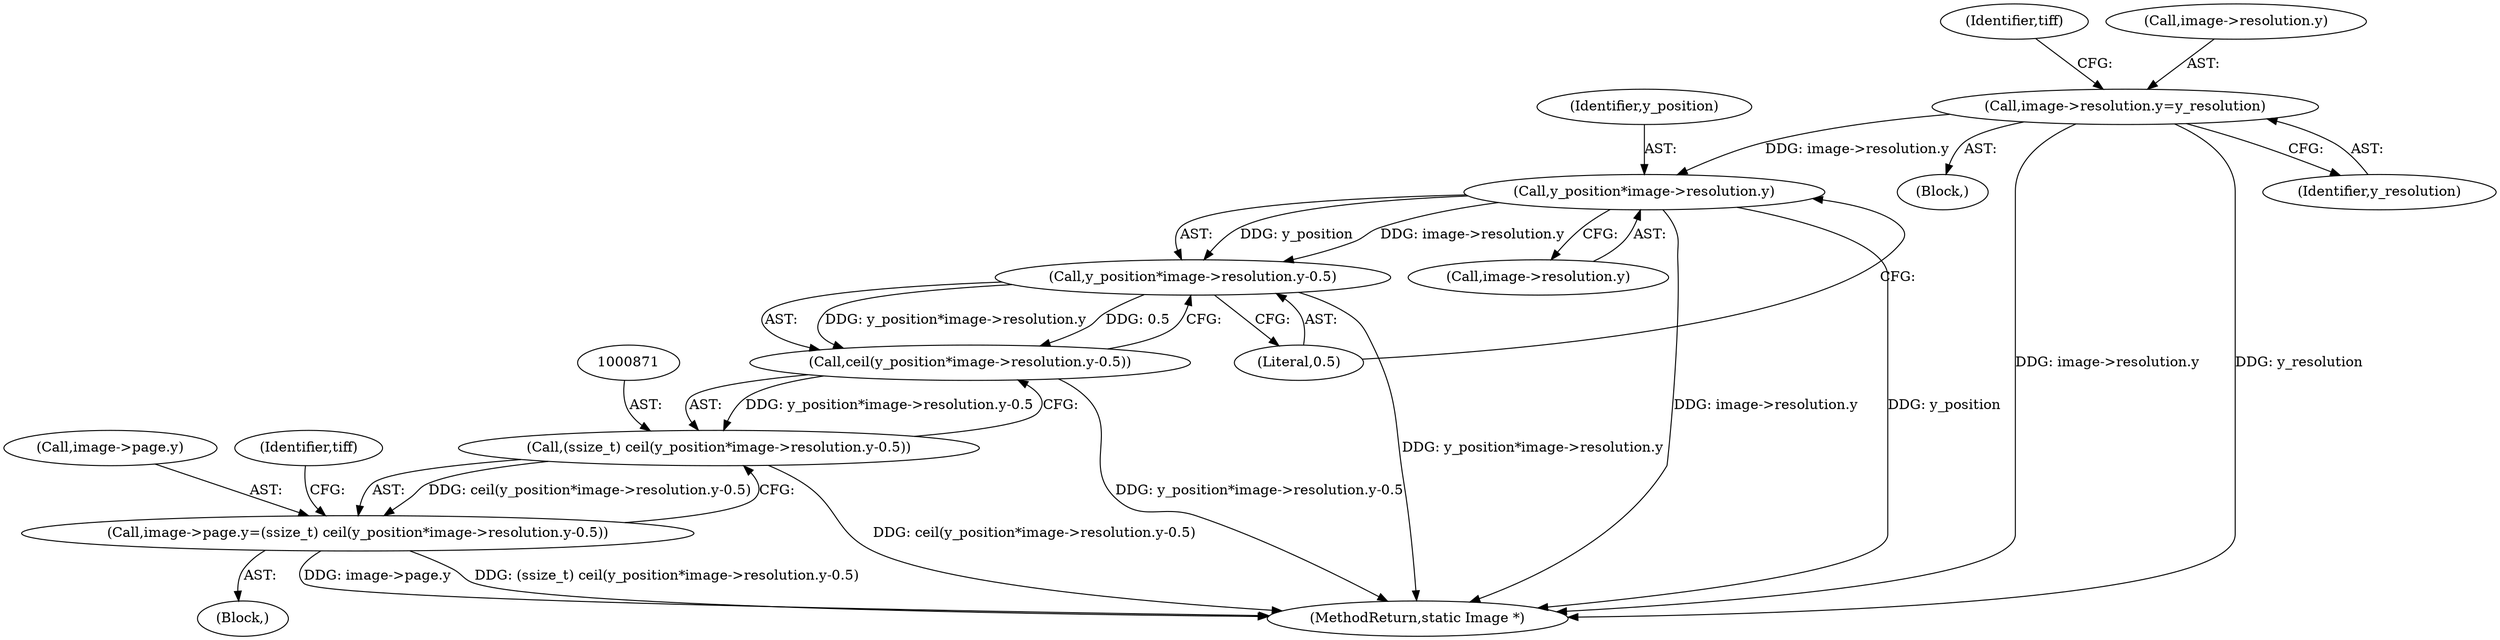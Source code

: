 digraph "0_ImageMagick_6e48aa92ff4e6e95424300ecd52a9ea453c19c60@pointer" {
"1000795" [label="(Call,image->resolution.y=y_resolution)"];
"1000874" [label="(Call,y_position*image->resolution.y)"];
"1000873" [label="(Call,y_position*image->resolution.y-0.5)"];
"1000872" [label="(Call,ceil(y_position*image->resolution.y-0.5))"];
"1000870" [label="(Call,(ssize_t) ceil(y_position*image->resolution.y-0.5))"];
"1000864" [label="(Call,image->page.y=(ssize_t) ceil(y_position*image->resolution.y-0.5))"];
"1000876" [label="(Call,image->resolution.y)"];
"1000805" [label="(Identifier,tiff)"];
"1000881" [label="(Literal,0.5)"];
"1000875" [label="(Identifier,y_position)"];
"1000870" [label="(Call,(ssize_t) ceil(y_position*image->resolution.y-0.5))"];
"1000845" [label="(Block,)"];
"1000795" [label="(Call,image->resolution.y=y_resolution)"];
"1000787" [label="(Block,)"];
"1000796" [label="(Call,image->resolution.y)"];
"1003487" [label="(MethodReturn,static Image *)"];
"1000801" [label="(Identifier,y_resolution)"];
"1000872" [label="(Call,ceil(y_position*image->resolution.y-0.5))"];
"1000864" [label="(Call,image->page.y=(ssize_t) ceil(y_position*image->resolution.y-0.5))"];
"1000865" [label="(Call,image->page.y)"];
"1000874" [label="(Call,y_position*image->resolution.y)"];
"1000873" [label="(Call,y_position*image->resolution.y-0.5)"];
"1000885" [label="(Identifier,tiff)"];
"1000795" -> "1000787"  [label="AST: "];
"1000795" -> "1000801"  [label="CFG: "];
"1000796" -> "1000795"  [label="AST: "];
"1000801" -> "1000795"  [label="AST: "];
"1000805" -> "1000795"  [label="CFG: "];
"1000795" -> "1003487"  [label="DDG: image->resolution.y"];
"1000795" -> "1003487"  [label="DDG: y_resolution"];
"1000795" -> "1000874"  [label="DDG: image->resolution.y"];
"1000874" -> "1000873"  [label="AST: "];
"1000874" -> "1000876"  [label="CFG: "];
"1000875" -> "1000874"  [label="AST: "];
"1000876" -> "1000874"  [label="AST: "];
"1000881" -> "1000874"  [label="CFG: "];
"1000874" -> "1003487"  [label="DDG: image->resolution.y"];
"1000874" -> "1003487"  [label="DDG: y_position"];
"1000874" -> "1000873"  [label="DDG: y_position"];
"1000874" -> "1000873"  [label="DDG: image->resolution.y"];
"1000873" -> "1000872"  [label="AST: "];
"1000873" -> "1000881"  [label="CFG: "];
"1000881" -> "1000873"  [label="AST: "];
"1000872" -> "1000873"  [label="CFG: "];
"1000873" -> "1003487"  [label="DDG: y_position*image->resolution.y"];
"1000873" -> "1000872"  [label="DDG: y_position*image->resolution.y"];
"1000873" -> "1000872"  [label="DDG: 0.5"];
"1000872" -> "1000870"  [label="AST: "];
"1000870" -> "1000872"  [label="CFG: "];
"1000872" -> "1003487"  [label="DDG: y_position*image->resolution.y-0.5"];
"1000872" -> "1000870"  [label="DDG: y_position*image->resolution.y-0.5"];
"1000870" -> "1000864"  [label="AST: "];
"1000871" -> "1000870"  [label="AST: "];
"1000864" -> "1000870"  [label="CFG: "];
"1000870" -> "1003487"  [label="DDG: ceil(y_position*image->resolution.y-0.5)"];
"1000870" -> "1000864"  [label="DDG: ceil(y_position*image->resolution.y-0.5)"];
"1000864" -> "1000845"  [label="AST: "];
"1000865" -> "1000864"  [label="AST: "];
"1000885" -> "1000864"  [label="CFG: "];
"1000864" -> "1003487"  [label="DDG: image->page.y"];
"1000864" -> "1003487"  [label="DDG: (ssize_t) ceil(y_position*image->resolution.y-0.5)"];
}
